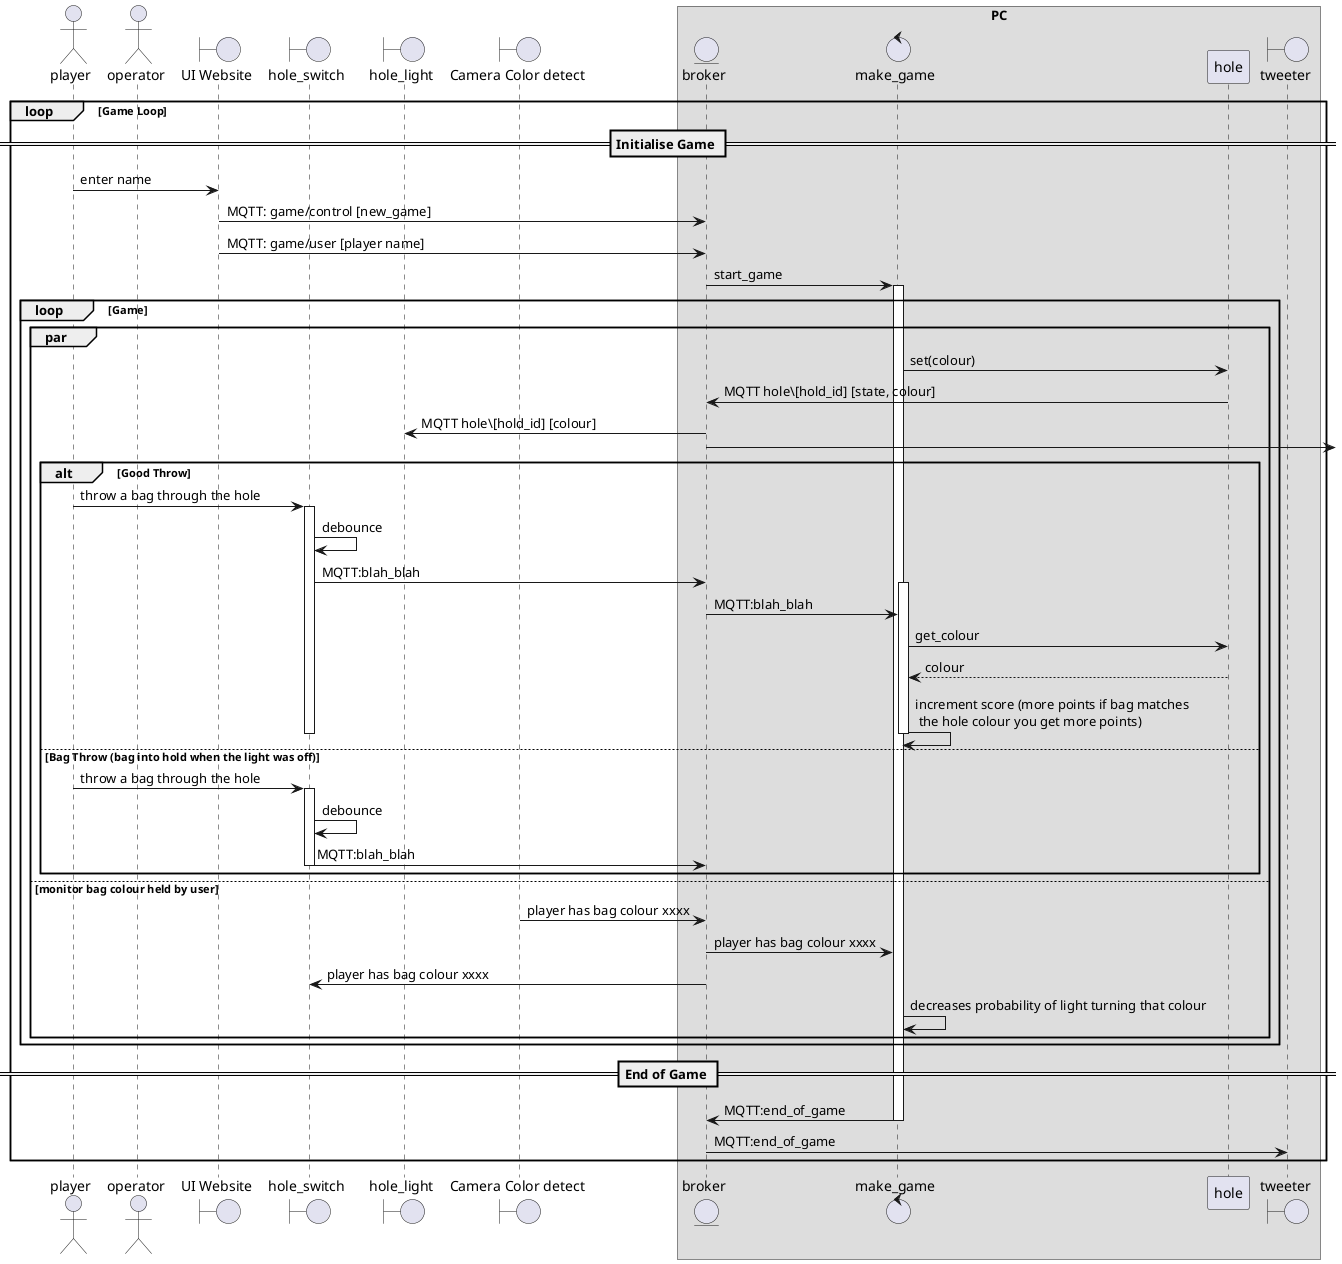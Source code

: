 @startuml
'https://plantuml.com/sequence-diagram

actor player
actor operator
boundary ui as "UI Website"
boundary hole_switch
boundary hole_light
boundary bag_detector as "Camera Color detect"
box PC
entity broker
control make_game
participant hole
boundary tweeter
end box

loop Game Loop
== Initialise Game ==
player -> ui : enter name
ui -> broker : MQTT: game/control [new_game]
ui -> broker : MQTT: game/user [player name]
broker -> make_game : start_game
activate make_game
    loop Game
        par
        make_game -> hole : set(colour)
        hole -> broker : MQTT hole\[hold_id] [state, colour]
        broker -> hole_light : MQTT hole\[hold_id] [colour]
        broker ->
            alt Good Throw
                player -> hole_switch : throw a bag through the hole
                activate hole_switch
                hole_switch -> hole_switch : debounce
                hole_switch -> broker : MQTT:blah_blah
                activate make_game
                broker -> make_game : MQTT:blah_blah
                make_game -> hole : get_colour
                hole --> make_game : colour
                make_game -> make_game : increment score (more points if bag matches \n the hole colour you get more points)
                deactivate make_game
                deactivate hole_switch
            else Bag Throw (bag into hold when the light was off)
                player -> hole_switch : throw a bag through the hole
                activate hole_switch
                hole_switch -> hole_switch : debounce
                hole_switch -> broker : MQTT:blah_blah
                deactivate hole_switch
            end
        else monitor bag colour held by user
        bag_detector -> broker : player has bag colour xxxx
        broker -> make_game : player has bag colour xxxx
        broker -> hole_switch : player has bag colour xxxx
        make_game -> make_game : decreases probability of light turning that colour
        end par
    end loop
== End of Game ==
make_game -> broker : MQTT:end_of_game
deactivate make_game
broker -> tweeter : MQTT:end_of_game

end loop




@enduml